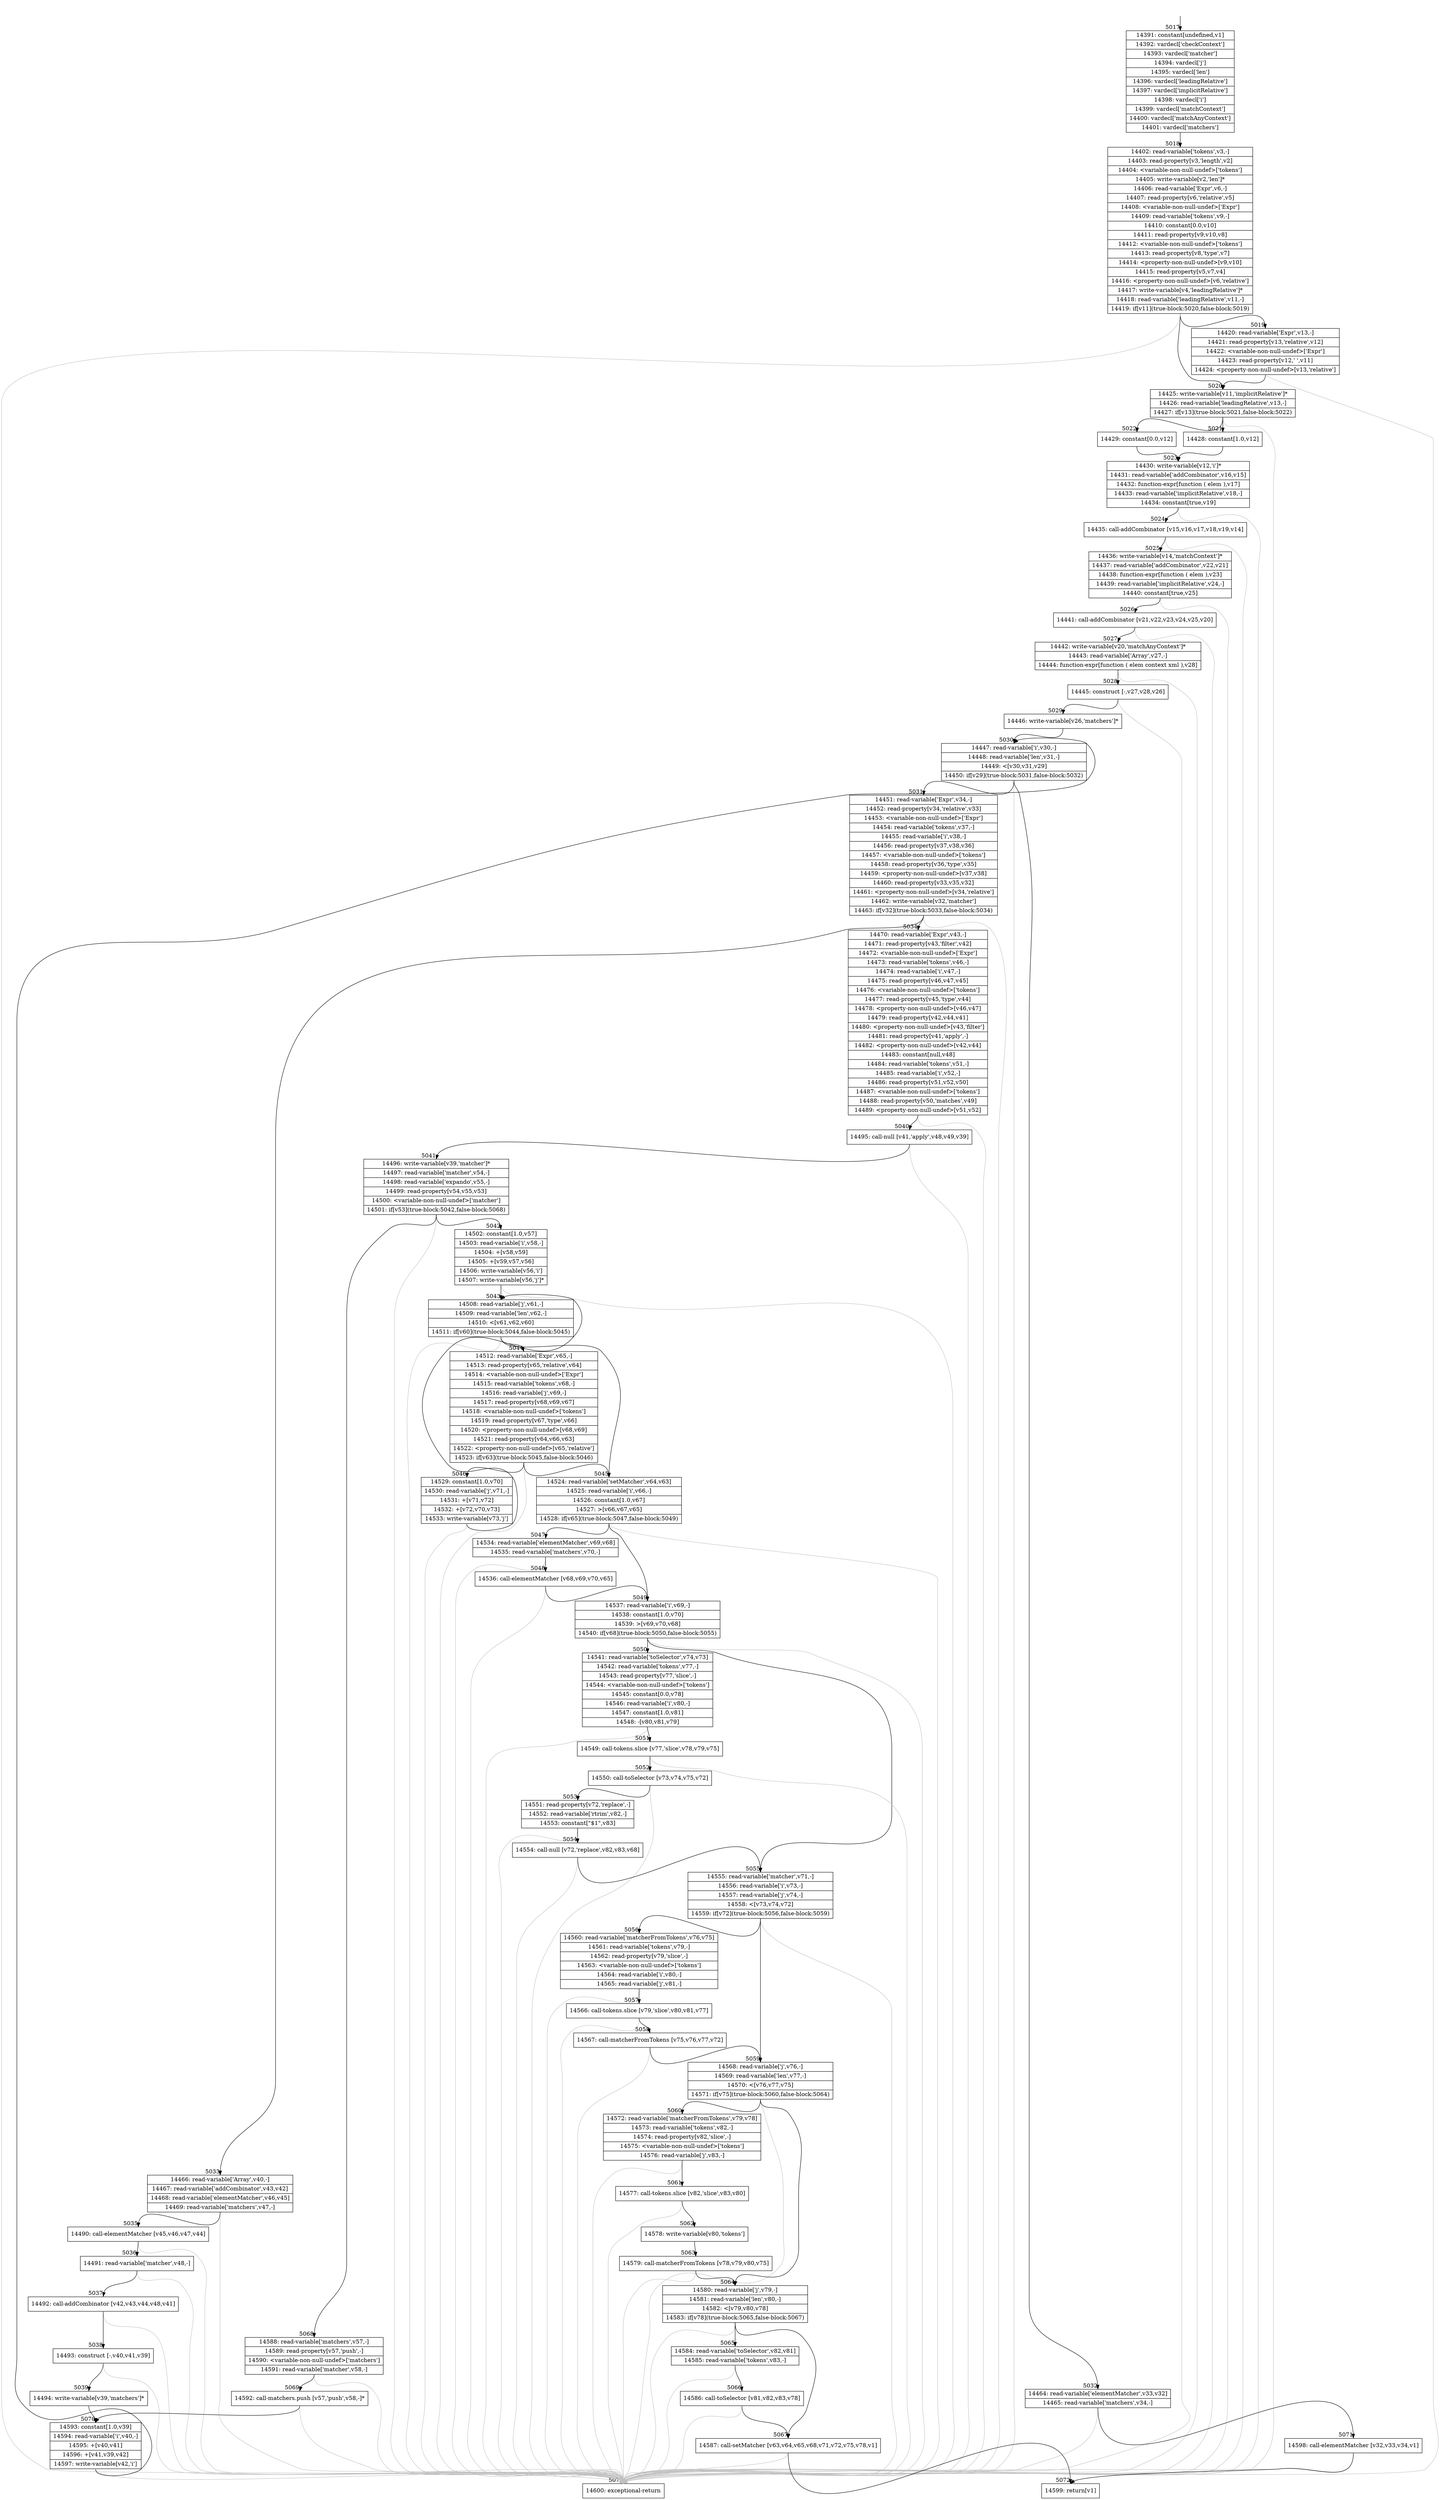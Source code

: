 digraph {
rankdir="TD"
BB_entry328[shape=none,label=""];
BB_entry328 -> BB5017 [tailport=s, headport=n, headlabel="    5017"]
BB5017 [shape=record label="{14391: constant[undefined,v1]|14392: vardecl['checkContext']|14393: vardecl['matcher']|14394: vardecl['j']|14395: vardecl['len']|14396: vardecl['leadingRelative']|14397: vardecl['implicitRelative']|14398: vardecl['i']|14399: vardecl['matchContext']|14400: vardecl['matchAnyContext']|14401: vardecl['matchers']}" ] 
BB5017 -> BB5018 [tailport=s, headport=n, headlabel="      5018"]
BB5018 [shape=record label="{14402: read-variable['tokens',v3,-]|14403: read-property[v3,'length',v2]|14404: \<variable-non-null-undef\>['tokens']|14405: write-variable[v2,'len']*|14406: read-variable['Expr',v6,-]|14407: read-property[v6,'relative',v5]|14408: \<variable-non-null-undef\>['Expr']|14409: read-variable['tokens',v9,-]|14410: constant[0.0,v10]|14411: read-property[v9,v10,v8]|14412: \<variable-non-null-undef\>['tokens']|14413: read-property[v8,'type',v7]|14414: \<property-non-null-undef\>[v9,v10]|14415: read-property[v5,v7,v4]|14416: \<property-non-null-undef\>[v6,'relative']|14417: write-variable[v4,'leadingRelative']*|14418: read-variable['leadingRelative',v11,-]|14419: if[v11](true-block:5020,false-block:5019)}" ] 
BB5018 -> BB5020 [tailport=s, headport=n, headlabel="      5020"]
BB5018 -> BB5019 [tailport=s, headport=n, headlabel="      5019"]
BB5018 -> BB5073 [tailport=s, headport=n, color=gray, headlabel="      5073"]
BB5019 [shape=record label="{14420: read-variable['Expr',v13,-]|14421: read-property[v13,'relative',v12]|14422: \<variable-non-null-undef\>['Expr']|14423: read-property[v12,' ',v11]|14424: \<property-non-null-undef\>[v13,'relative']}" ] 
BB5019 -> BB5020 [tailport=s, headport=n]
BB5019 -> BB5073 [tailport=s, headport=n, color=gray]
BB5020 [shape=record label="{14425: write-variable[v11,'implicitRelative']*|14426: read-variable['leadingRelative',v13,-]|14427: if[v13](true-block:5021,false-block:5022)}" ] 
BB5020 -> BB5021 [tailport=s, headport=n, headlabel="      5021"]
BB5020 -> BB5022 [tailport=s, headport=n, headlabel="      5022"]
BB5020 -> BB5073 [tailport=s, headport=n, color=gray]
BB5021 [shape=record label="{14428: constant[1.0,v12]}" ] 
BB5021 -> BB5023 [tailport=s, headport=n, headlabel="      5023"]
BB5022 [shape=record label="{14429: constant[0.0,v12]}" ] 
BB5022 -> BB5023 [tailport=s, headport=n]
BB5023 [shape=record label="{14430: write-variable[v12,'i']*|14431: read-variable['addCombinator',v16,v15]|14432: function-expr[function ( elem ),v17]|14433: read-variable['implicitRelative',v18,-]|14434: constant[true,v19]}" ] 
BB5023 -> BB5024 [tailport=s, headport=n, headlabel="      5024"]
BB5023 -> BB5073 [tailport=s, headport=n, color=gray]
BB5024 [shape=record label="{14435: call-addCombinator [v15,v16,v17,v18,v19,v14]}" ] 
BB5024 -> BB5025 [tailport=s, headport=n, headlabel="      5025"]
BB5024 -> BB5073 [tailport=s, headport=n, color=gray]
BB5025 [shape=record label="{14436: write-variable[v14,'matchContext']*|14437: read-variable['addCombinator',v22,v21]|14438: function-expr[function ( elem ),v23]|14439: read-variable['implicitRelative',v24,-]|14440: constant[true,v25]}" ] 
BB5025 -> BB5026 [tailport=s, headport=n, headlabel="      5026"]
BB5025 -> BB5073 [tailport=s, headport=n, color=gray]
BB5026 [shape=record label="{14441: call-addCombinator [v21,v22,v23,v24,v25,v20]}" ] 
BB5026 -> BB5027 [tailport=s, headport=n, headlabel="      5027"]
BB5026 -> BB5073 [tailport=s, headport=n, color=gray]
BB5027 [shape=record label="{14442: write-variable[v20,'matchAnyContext']*|14443: read-variable['Array',v27,-]|14444: function-expr[function ( elem context xml ),v28]}" ] 
BB5027 -> BB5028 [tailport=s, headport=n, headlabel="      5028"]
BB5027 -> BB5073 [tailport=s, headport=n, color=gray]
BB5028 [shape=record label="{14445: construct [-,v27,v28,v26]}" ] 
BB5028 -> BB5029 [tailport=s, headport=n, headlabel="      5029"]
BB5028 -> BB5073 [tailport=s, headport=n, color=gray]
BB5029 [shape=record label="{14446: write-variable[v26,'matchers']*}" ] 
BB5029 -> BB5030 [tailport=s, headport=n, headlabel="      5030"]
BB5030 [shape=record label="{14447: read-variable['i',v30,-]|14448: read-variable['len',v31,-]|14449: \<[v30,v31,v29]|14450: if[v29](true-block:5031,false-block:5032)}" ] 
BB5030 -> BB5031 [tailport=s, headport=n, headlabel="      5031"]
BB5030 -> BB5032 [tailport=s, headport=n, headlabel="      5032"]
BB5030 -> BB5073 [tailport=s, headport=n, color=gray]
BB5031 [shape=record label="{14451: read-variable['Expr',v34,-]|14452: read-property[v34,'relative',v33]|14453: \<variable-non-null-undef\>['Expr']|14454: read-variable['tokens',v37,-]|14455: read-variable['i',v38,-]|14456: read-property[v37,v38,v36]|14457: \<variable-non-null-undef\>['tokens']|14458: read-property[v36,'type',v35]|14459: \<property-non-null-undef\>[v37,v38]|14460: read-property[v33,v35,v32]|14461: \<property-non-null-undef\>[v34,'relative']|14462: write-variable[v32,'matcher']|14463: if[v32](true-block:5033,false-block:5034)}" ] 
BB5031 -> BB5033 [tailport=s, headport=n, headlabel="      5033"]
BB5031 -> BB5034 [tailport=s, headport=n, headlabel="      5034"]
BB5031 -> BB5073 [tailport=s, headport=n, color=gray]
BB5032 [shape=record label="{14464: read-variable['elementMatcher',v33,v32]|14465: read-variable['matchers',v34,-]}" ] 
BB5032 -> BB5071 [tailport=s, headport=n, headlabel="      5071"]
BB5032 -> BB5073 [tailport=s, headport=n, color=gray]
BB5033 [shape=record label="{14466: read-variable['Array',v40,-]|14467: read-variable['addCombinator',v43,v42]|14468: read-variable['elementMatcher',v46,v45]|14469: read-variable['matchers',v47,-]}" ] 
BB5033 -> BB5035 [tailport=s, headport=n, headlabel="      5035"]
BB5033 -> BB5073 [tailport=s, headport=n, color=gray]
BB5034 [shape=record label="{14470: read-variable['Expr',v43,-]|14471: read-property[v43,'filter',v42]|14472: \<variable-non-null-undef\>['Expr']|14473: read-variable['tokens',v46,-]|14474: read-variable['i',v47,-]|14475: read-property[v46,v47,v45]|14476: \<variable-non-null-undef\>['tokens']|14477: read-property[v45,'type',v44]|14478: \<property-non-null-undef\>[v46,v47]|14479: read-property[v42,v44,v41]|14480: \<property-non-null-undef\>[v43,'filter']|14481: read-property[v41,'apply',-]|14482: \<property-non-null-undef\>[v42,v44]|14483: constant[null,v48]|14484: read-variable['tokens',v51,-]|14485: read-variable['i',v52,-]|14486: read-property[v51,v52,v50]|14487: \<variable-non-null-undef\>['tokens']|14488: read-property[v50,'matches',v49]|14489: \<property-non-null-undef\>[v51,v52]}" ] 
BB5034 -> BB5040 [tailport=s, headport=n, headlabel="      5040"]
BB5034 -> BB5073 [tailport=s, headport=n, color=gray]
BB5035 [shape=record label="{14490: call-elementMatcher [v45,v46,v47,v44]}" ] 
BB5035 -> BB5036 [tailport=s, headport=n, headlabel="      5036"]
BB5035 -> BB5073 [tailport=s, headport=n, color=gray]
BB5036 [shape=record label="{14491: read-variable['matcher',v48,-]}" ] 
BB5036 -> BB5037 [tailport=s, headport=n, headlabel="      5037"]
BB5036 -> BB5073 [tailport=s, headport=n, color=gray]
BB5037 [shape=record label="{14492: call-addCombinator [v42,v43,v44,v48,v41]}" ] 
BB5037 -> BB5038 [tailport=s, headport=n, headlabel="      5038"]
BB5037 -> BB5073 [tailport=s, headport=n, color=gray]
BB5038 [shape=record label="{14493: construct [-,v40,v41,v39]}" ] 
BB5038 -> BB5039 [tailport=s, headport=n, headlabel="      5039"]
BB5038 -> BB5073 [tailport=s, headport=n, color=gray]
BB5039 [shape=record label="{14494: write-variable[v39,'matchers']*}" ] 
BB5039 -> BB5070 [tailport=s, headport=n, headlabel="      5070"]
BB5040 [shape=record label="{14495: call-null [v41,'apply',v48,v49,v39]}" ] 
BB5040 -> BB5041 [tailport=s, headport=n, headlabel="      5041"]
BB5040 -> BB5073 [tailport=s, headport=n, color=gray]
BB5041 [shape=record label="{14496: write-variable[v39,'matcher']*|14497: read-variable['matcher',v54,-]|14498: read-variable['expando',v55,-]|14499: read-property[v54,v55,v53]|14500: \<variable-non-null-undef\>['matcher']|14501: if[v53](true-block:5042,false-block:5068)}" ] 
BB5041 -> BB5042 [tailport=s, headport=n, headlabel="      5042"]
BB5041 -> BB5068 [tailport=s, headport=n, headlabel="      5068"]
BB5041 -> BB5073 [tailport=s, headport=n, color=gray]
BB5042 [shape=record label="{14502: constant[1.0,v57]|14503: read-variable['i',v58,-]|14504: +[v58,v59]|14505: +[v59,v57,v56]|14506: write-variable[v56,'i']|14507: write-variable[v56,'j']*}" ] 
BB5042 -> BB5043 [tailport=s, headport=n, headlabel="      5043"]
BB5042 -> BB5073 [tailport=s, headport=n, color=gray]
BB5043 [shape=record label="{14508: read-variable['j',v61,-]|14509: read-variable['len',v62,-]|14510: \<[v61,v62,v60]|14511: if[v60](true-block:5044,false-block:5045)}" ] 
BB5043 -> BB5044 [tailport=s, headport=n, headlabel="      5044"]
BB5043 -> BB5045 [tailport=s, headport=n, headlabel="      5045"]
BB5043 -> BB5073 [tailport=s, headport=n, color=gray]
BB5044 [shape=record label="{14512: read-variable['Expr',v65,-]|14513: read-property[v65,'relative',v64]|14514: \<variable-non-null-undef\>['Expr']|14515: read-variable['tokens',v68,-]|14516: read-variable['j',v69,-]|14517: read-property[v68,v69,v67]|14518: \<variable-non-null-undef\>['tokens']|14519: read-property[v67,'type',v66]|14520: \<property-non-null-undef\>[v68,v69]|14521: read-property[v64,v66,v63]|14522: \<property-non-null-undef\>[v65,'relative']|14523: if[v63](true-block:5045,false-block:5046)}" ] 
BB5044 -> BB5045 [tailport=s, headport=n]
BB5044 -> BB5046 [tailport=s, headport=n, headlabel="      5046"]
BB5044 -> BB5073 [tailport=s, headport=n, color=gray]
BB5045 [shape=record label="{14524: read-variable['setMatcher',v64,v63]|14525: read-variable['i',v66,-]|14526: constant[1.0,v67]|14527: \>[v66,v67,v65]|14528: if[v65](true-block:5047,false-block:5049)}" ] 
BB5045 -> BB5049 [tailport=s, headport=n, headlabel="      5049"]
BB5045 -> BB5047 [tailport=s, headport=n, headlabel="      5047"]
BB5045 -> BB5073 [tailport=s, headport=n, color=gray]
BB5046 [shape=record label="{14529: constant[1.0,v70]|14530: read-variable['j',v71,-]|14531: +[v71,v72]|14532: +[v72,v70,v73]|14533: write-variable[v73,'j']}" ] 
BB5046 -> BB5043 [tailport=s, headport=n]
BB5046 -> BB5073 [tailport=s, headport=n, color=gray]
BB5047 [shape=record label="{14534: read-variable['elementMatcher',v69,v68]|14535: read-variable['matchers',v70,-]}" ] 
BB5047 -> BB5048 [tailport=s, headport=n, headlabel="      5048"]
BB5047 -> BB5073 [tailport=s, headport=n, color=gray]
BB5048 [shape=record label="{14536: call-elementMatcher [v68,v69,v70,v65]}" ] 
BB5048 -> BB5049 [tailport=s, headport=n]
BB5048 -> BB5073 [tailport=s, headport=n, color=gray]
BB5049 [shape=record label="{14537: read-variable['i',v69,-]|14538: constant[1.0,v70]|14539: \>[v69,v70,v68]|14540: if[v68](true-block:5050,false-block:5055)}" ] 
BB5049 -> BB5055 [tailport=s, headport=n, headlabel="      5055"]
BB5049 -> BB5050 [tailport=s, headport=n, headlabel="      5050"]
BB5049 -> BB5073 [tailport=s, headport=n, color=gray]
BB5050 [shape=record label="{14541: read-variable['toSelector',v74,v73]|14542: read-variable['tokens',v77,-]|14543: read-property[v77,'slice',-]|14544: \<variable-non-null-undef\>['tokens']|14545: constant[0.0,v78]|14546: read-variable['i',v80,-]|14547: constant[1.0,v81]|14548: -[v80,v81,v79]}" ] 
BB5050 -> BB5051 [tailport=s, headport=n, headlabel="      5051"]
BB5050 -> BB5073 [tailport=s, headport=n, color=gray]
BB5051 [shape=record label="{14549: call-tokens.slice [v77,'slice',v78,v79,v75]}" ] 
BB5051 -> BB5052 [tailport=s, headport=n, headlabel="      5052"]
BB5051 -> BB5073 [tailport=s, headport=n, color=gray]
BB5052 [shape=record label="{14550: call-toSelector [v73,v74,v75,v72]}" ] 
BB5052 -> BB5053 [tailport=s, headport=n, headlabel="      5053"]
BB5052 -> BB5073 [tailport=s, headport=n, color=gray]
BB5053 [shape=record label="{14551: read-property[v72,'replace',-]|14552: read-variable['rtrim',v82,-]|14553: constant[\"$1\",v83]}" ] 
BB5053 -> BB5054 [tailport=s, headport=n, headlabel="      5054"]
BB5053 -> BB5073 [tailport=s, headport=n, color=gray]
BB5054 [shape=record label="{14554: call-null [v72,'replace',v82,v83,v68]}" ] 
BB5054 -> BB5055 [tailport=s, headport=n]
BB5054 -> BB5073 [tailport=s, headport=n, color=gray]
BB5055 [shape=record label="{14555: read-variable['matcher',v71,-]|14556: read-variable['i',v73,-]|14557: read-variable['j',v74,-]|14558: \<[v73,v74,v72]|14559: if[v72](true-block:5056,false-block:5059)}" ] 
BB5055 -> BB5059 [tailport=s, headport=n, headlabel="      5059"]
BB5055 -> BB5056 [tailport=s, headport=n, headlabel="      5056"]
BB5055 -> BB5073 [tailport=s, headport=n, color=gray]
BB5056 [shape=record label="{14560: read-variable['matcherFromTokens',v76,v75]|14561: read-variable['tokens',v79,-]|14562: read-property[v79,'slice',-]|14563: \<variable-non-null-undef\>['tokens']|14564: read-variable['i',v80,-]|14565: read-variable['j',v81,-]}" ] 
BB5056 -> BB5057 [tailport=s, headport=n, headlabel="      5057"]
BB5056 -> BB5073 [tailport=s, headport=n, color=gray]
BB5057 [shape=record label="{14566: call-tokens.slice [v79,'slice',v80,v81,v77]}" ] 
BB5057 -> BB5058 [tailport=s, headport=n, headlabel="      5058"]
BB5057 -> BB5073 [tailport=s, headport=n, color=gray]
BB5058 [shape=record label="{14567: call-matcherFromTokens [v75,v76,v77,v72]}" ] 
BB5058 -> BB5059 [tailport=s, headport=n]
BB5058 -> BB5073 [tailport=s, headport=n, color=gray]
BB5059 [shape=record label="{14568: read-variable['j',v76,-]|14569: read-variable['len',v77,-]|14570: \<[v76,v77,v75]|14571: if[v75](true-block:5060,false-block:5064)}" ] 
BB5059 -> BB5064 [tailport=s, headport=n, headlabel="      5064"]
BB5059 -> BB5060 [tailport=s, headport=n, headlabel="      5060"]
BB5059 -> BB5073 [tailport=s, headport=n, color=gray]
BB5060 [shape=record label="{14572: read-variable['matcherFromTokens',v79,v78]|14573: read-variable['tokens',v82,-]|14574: read-property[v82,'slice',-]|14575: \<variable-non-null-undef\>['tokens']|14576: read-variable['j',v83,-]}" ] 
BB5060 -> BB5061 [tailport=s, headport=n, headlabel="      5061"]
BB5060 -> BB5073 [tailport=s, headport=n, color=gray]
BB5061 [shape=record label="{14577: call-tokens.slice [v82,'slice',v83,v80]}" ] 
BB5061 -> BB5062 [tailport=s, headport=n, headlabel="      5062"]
BB5061 -> BB5073 [tailport=s, headport=n, color=gray]
BB5062 [shape=record label="{14578: write-variable[v80,'tokens']}" ] 
BB5062 -> BB5063 [tailport=s, headport=n, headlabel="      5063"]
BB5063 [shape=record label="{14579: call-matcherFromTokens [v78,v79,v80,v75]}" ] 
BB5063 -> BB5064 [tailport=s, headport=n]
BB5063 -> BB5073 [tailport=s, headport=n, color=gray]
BB5064 [shape=record label="{14580: read-variable['j',v79,-]|14581: read-variable['len',v80,-]|14582: \<[v79,v80,v78]|14583: if[v78](true-block:5065,false-block:5067)}" ] 
BB5064 -> BB5067 [tailport=s, headport=n, headlabel="      5067"]
BB5064 -> BB5065 [tailport=s, headport=n, headlabel="      5065"]
BB5064 -> BB5073 [tailport=s, headport=n, color=gray]
BB5065 [shape=record label="{14584: read-variable['toSelector',v82,v81]|14585: read-variable['tokens',v83,-]}" ] 
BB5065 -> BB5066 [tailport=s, headport=n, headlabel="      5066"]
BB5065 -> BB5073 [tailport=s, headport=n, color=gray]
BB5066 [shape=record label="{14586: call-toSelector [v81,v82,v83,v78]}" ] 
BB5066 -> BB5067 [tailport=s, headport=n]
BB5066 -> BB5073 [tailport=s, headport=n, color=gray]
BB5067 [shape=record label="{14587: call-setMatcher [v63,v64,v65,v68,v71,v72,v75,v78,v1]}" ] 
BB5067 -> BB5072 [tailport=s, headport=n, headlabel="      5072"]
BB5067 -> BB5073 [tailport=s, headport=n, color=gray]
BB5068 [shape=record label="{14588: read-variable['matchers',v57,-]|14589: read-property[v57,'push',-]|14590: \<variable-non-null-undef\>['matchers']|14591: read-variable['matcher',v58,-]}" ] 
BB5068 -> BB5069 [tailport=s, headport=n, headlabel="      5069"]
BB5068 -> BB5073 [tailport=s, headport=n, color=gray]
BB5069 [shape=record label="{14592: call-matchers.push [v57,'push',v58,-]*}" ] 
BB5069 -> BB5070 [tailport=s, headport=n]
BB5069 -> BB5073 [tailport=s, headport=n, color=gray]
BB5070 [shape=record label="{14593: constant[1.0,v39]|14594: read-variable['i',v40,-]|14595: +[v40,v41]|14596: +[v41,v39,v42]|14597: write-variable[v42,'i']}" ] 
BB5070 -> BB5030 [tailport=s, headport=n]
BB5070 -> BB5073 [tailport=s, headport=n, color=gray]
BB5071 [shape=record label="{14598: call-elementMatcher [v32,v33,v34,v1]}" ] 
BB5071 -> BB5072 [tailport=s, headport=n]
BB5071 -> BB5073 [tailport=s, headport=n, color=gray]
BB5072 [shape=record label="{14599: return[v1]}" ] 
BB5073 [shape=record label="{14600: exceptional-return}" ] 
//#$~ 5318
}
